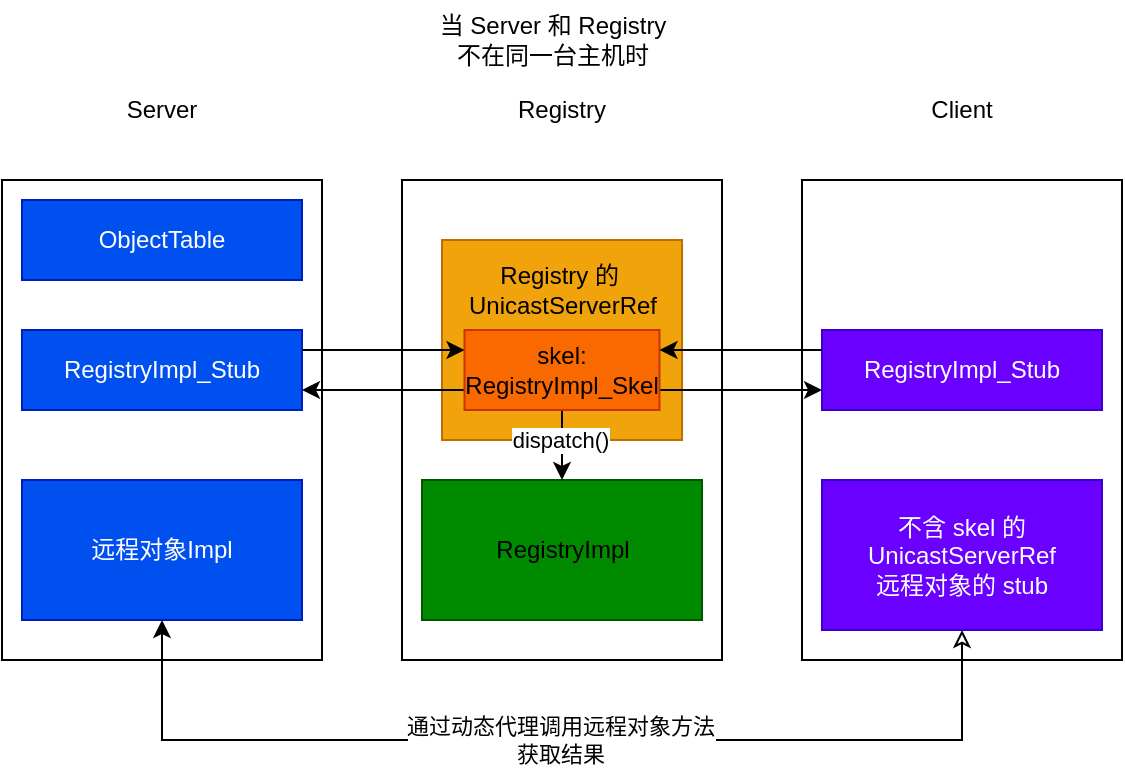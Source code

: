 <mxfile version="26.0.16">
  <diagram name="第 1 页" id="Zut5R3kLNDCN4mEiI1k3">
    <mxGraphModel dx="613" dy="403" grid="1" gridSize="10" guides="1" tooltips="1" connect="1" arrows="1" fold="1" page="1" pageScale="1" pageWidth="827" pageHeight="1169" math="0" shadow="0">
      <root>
        <mxCell id="0" />
        <mxCell id="1" parent="0" />
        <mxCell id="_ewCc4Y0njQJbPrxGzWH-6" value="当 Server 和 Registry &lt;br&gt;不在同一台主机时" style="text;html=1;align=center;verticalAlign=middle;resizable=0;points=[];autosize=1;strokeColor=none;fillColor=none;" parent="1" vertex="1">
          <mxGeometry x="285" y="190" width="140" height="40" as="geometry" />
        </mxCell>
        <mxCell id="_ewCc4Y0njQJbPrxGzWH-7" value="" style="rounded=0;whiteSpace=wrap;html=1;" parent="1" vertex="1">
          <mxGeometry x="80" y="280" width="160" height="240" as="geometry" />
        </mxCell>
        <mxCell id="_ewCc4Y0njQJbPrxGzWH-8" value="" style="rounded=0;whiteSpace=wrap;html=1;" parent="1" vertex="1">
          <mxGeometry x="280" y="280" width="160" height="240" as="geometry" />
        </mxCell>
        <mxCell id="_ewCc4Y0njQJbPrxGzWH-9" value="" style="rounded=0;whiteSpace=wrap;html=1;" parent="1" vertex="1">
          <mxGeometry x="480" y="280" width="160" height="240" as="geometry" />
        </mxCell>
        <mxCell id="_ewCc4Y0njQJbPrxGzWH-10" value="远程对象Impl" style="rounded=0;whiteSpace=wrap;html=1;fillColor=#0050ef;fontColor=#ffffff;strokeColor=#001DBC;" parent="1" vertex="1">
          <mxGeometry x="90" y="430" width="140" height="70" as="geometry" />
        </mxCell>
        <mxCell id="_ewCc4Y0njQJbPrxGzWH-11" value="RegistryImpl_Stub" style="rounded=0;whiteSpace=wrap;html=1;fillColor=#0050ef;fontColor=#ffffff;strokeColor=#001DBC;" parent="1" vertex="1">
          <mxGeometry x="90" y="355" width="140" height="40" as="geometry" />
        </mxCell>
        <mxCell id="_ewCc4Y0njQJbPrxGzWH-13" value="" style="rounded=0;whiteSpace=wrap;html=1;fillColor=#008a00;fontColor=#ffffff;strokeColor=#005700;" parent="1" vertex="1">
          <mxGeometry x="290" y="430" width="140" height="70" as="geometry" />
        </mxCell>
        <mxCell id="_ewCc4Y0njQJbPrxGzWH-14" value="RegistryImpl_Stub" style="rounded=0;whiteSpace=wrap;html=1;fillColor=#6a00ff;strokeColor=#3700CC;fontColor=#ffffff;" parent="1" vertex="1">
          <mxGeometry x="490" y="355" width="140" height="40" as="geometry" />
        </mxCell>
        <mxCell id="ZcSNSgZFw93bcDIWjY1h-11" style="edgeStyle=orthogonalEdgeStyle;rounded=0;orthogonalLoop=1;jettySize=auto;html=1;exitX=0.5;exitY=1;exitDx=0;exitDy=0;entryX=0.5;entryY=1;entryDx=0;entryDy=0;startArrow=classic;startFill=0;" edge="1" parent="1" source="_ewCc4Y0njQJbPrxGzWH-15" target="_ewCc4Y0njQJbPrxGzWH-10">
          <mxGeometry relative="1" as="geometry">
            <Array as="points">
              <mxPoint x="560" y="560" />
              <mxPoint x="160" y="560" />
            </Array>
          </mxGeometry>
        </mxCell>
        <mxCell id="ZcSNSgZFw93bcDIWjY1h-13" value="通过动态代理调用远程对象方法&lt;br&gt;获取结果" style="edgeLabel;html=1;align=center;verticalAlign=middle;resizable=0;points=[];" vertex="1" connectable="0" parent="ZcSNSgZFw93bcDIWjY1h-11">
          <mxGeometry x="-0.006" relative="1" as="geometry">
            <mxPoint as="offset" />
          </mxGeometry>
        </mxCell>
        <mxCell id="_ewCc4Y0njQJbPrxGzWH-15" value="&lt;font style=&quot;color: rgb(255, 255, 255);&quot;&gt;&lt;span&gt;不含 skel 的 UnicastServerRef&lt;/span&gt;&lt;br&gt;&lt;span&gt;远程对象的&amp;nbsp;&lt;/span&gt;&lt;span&gt;stub&lt;/span&gt;&lt;/font&gt;" style="rounded=0;whiteSpace=wrap;html=1;fillColor=#6a00ff;strokeColor=#3700CC;fontColor=#ffffff;" parent="1" vertex="1">
          <mxGeometry x="490" y="430" width="140" height="75" as="geometry" />
        </mxCell>
        <mxCell id="_ewCc4Y0njQJbPrxGzWH-12" value="" style="rounded=0;whiteSpace=wrap;html=1;fillColor=#f0a30a;strokeColor=#BD7000;fontColor=#000000;" parent="1" vertex="1">
          <mxGeometry x="300" y="310" width="120" height="100" as="geometry" />
        </mxCell>
        <mxCell id="_ewCc4Y0njQJbPrxGzWH-16" value="RegistryImpl" style="text;html=1;align=center;verticalAlign=middle;resizable=0;points=[];autosize=1;strokeColor=none;fillColor=none;" parent="1" vertex="1">
          <mxGeometry x="315" y="450" width="90" height="30" as="geometry" />
        </mxCell>
        <mxCell id="_ewCc4Y0njQJbPrxGzWH-17" value="Registry 的&amp;nbsp;&lt;br&gt;UnicastServerRef" style="text;html=1;align=center;verticalAlign=middle;resizable=0;points=[];autosize=1;strokeColor=none;fillColor=none;" parent="1" vertex="1">
          <mxGeometry x="300" y="315" width="120" height="40" as="geometry" />
        </mxCell>
        <mxCell id="ZcSNSgZFw93bcDIWjY1h-5" style="edgeStyle=orthogonalEdgeStyle;rounded=0;orthogonalLoop=1;jettySize=auto;html=1;exitX=0;exitY=0.75;exitDx=0;exitDy=0;entryX=1;entryY=0.75;entryDx=0;entryDy=0;" edge="1" parent="1" source="_ewCc4Y0njQJbPrxGzWH-18" target="_ewCc4Y0njQJbPrxGzWH-11">
          <mxGeometry relative="1" as="geometry" />
        </mxCell>
        <mxCell id="ZcSNSgZFw93bcDIWjY1h-7" style="edgeStyle=orthogonalEdgeStyle;rounded=0;orthogonalLoop=1;jettySize=auto;html=1;exitX=1;exitY=0.75;exitDx=0;exitDy=0;entryX=0;entryY=0.75;entryDx=0;entryDy=0;" edge="1" parent="1" source="_ewCc4Y0njQJbPrxGzWH-18" target="_ewCc4Y0njQJbPrxGzWH-14">
          <mxGeometry relative="1" as="geometry" />
        </mxCell>
        <mxCell id="ZcSNSgZFw93bcDIWjY1h-8" style="edgeStyle=orthogonalEdgeStyle;rounded=0;orthogonalLoop=1;jettySize=auto;html=1;exitX=0.5;exitY=1;exitDx=0;exitDy=0;entryX=0.5;entryY=0;entryDx=0;entryDy=0;" edge="1" parent="1" source="_ewCc4Y0njQJbPrxGzWH-18" target="_ewCc4Y0njQJbPrxGzWH-13">
          <mxGeometry relative="1" as="geometry" />
        </mxCell>
        <mxCell id="ZcSNSgZFw93bcDIWjY1h-9" value="dispatch()" style="edgeLabel;html=1;align=center;verticalAlign=middle;resizable=0;points=[];" vertex="1" connectable="0" parent="ZcSNSgZFw93bcDIWjY1h-8">
          <mxGeometry x="-0.164" y="-1" relative="1" as="geometry">
            <mxPoint as="offset" />
          </mxGeometry>
        </mxCell>
        <mxCell id="_ewCc4Y0njQJbPrxGzWH-18" value="skel:&lt;br&gt;RegistryImpl_Skel" style="rounded=0;whiteSpace=wrap;html=1;fillColor=#fa6800;strokeColor=#C73500;fontColor=#000000;" parent="1" vertex="1">
          <mxGeometry x="311.25" y="355" width="97.5" height="40" as="geometry" />
        </mxCell>
        <mxCell id="ZcSNSgZFw93bcDIWjY1h-1" value="Server" style="text;html=1;align=center;verticalAlign=middle;whiteSpace=wrap;rounded=0;" vertex="1" parent="1">
          <mxGeometry x="130" y="230" width="60" height="30" as="geometry" />
        </mxCell>
        <mxCell id="ZcSNSgZFw93bcDIWjY1h-2" value="Registry" style="text;html=1;align=center;verticalAlign=middle;whiteSpace=wrap;rounded=0;" vertex="1" parent="1">
          <mxGeometry x="330" y="230" width="60" height="30" as="geometry" />
        </mxCell>
        <mxCell id="ZcSNSgZFw93bcDIWjY1h-3" value="Client" style="text;html=1;align=center;verticalAlign=middle;whiteSpace=wrap;rounded=0;" vertex="1" parent="1">
          <mxGeometry x="530" y="230" width="60" height="30" as="geometry" />
        </mxCell>
        <mxCell id="ZcSNSgZFw93bcDIWjY1h-4" style="edgeStyle=orthogonalEdgeStyle;rounded=0;orthogonalLoop=1;jettySize=auto;html=1;exitX=1;exitY=0.25;exitDx=0;exitDy=0;entryX=0;entryY=0.25;entryDx=0;entryDy=0;" edge="1" parent="1" source="_ewCc4Y0njQJbPrxGzWH-11" target="_ewCc4Y0njQJbPrxGzWH-18">
          <mxGeometry relative="1" as="geometry" />
        </mxCell>
        <mxCell id="ZcSNSgZFw93bcDIWjY1h-6" style="edgeStyle=orthogonalEdgeStyle;rounded=0;orthogonalLoop=1;jettySize=auto;html=1;exitX=0;exitY=0.25;exitDx=0;exitDy=0;entryX=1;entryY=0.25;entryDx=0;entryDy=0;" edge="1" parent="1" source="_ewCc4Y0njQJbPrxGzWH-14" target="_ewCc4Y0njQJbPrxGzWH-18">
          <mxGeometry relative="1" as="geometry" />
        </mxCell>
        <mxCell id="ZcSNSgZFw93bcDIWjY1h-10" value="ObjectTable" style="rounded=0;whiteSpace=wrap;html=1;fillColor=#0050ef;fontColor=#ffffff;strokeColor=#001DBC;" vertex="1" parent="1">
          <mxGeometry x="90" y="290" width="140" height="40" as="geometry" />
        </mxCell>
      </root>
    </mxGraphModel>
  </diagram>
</mxfile>
